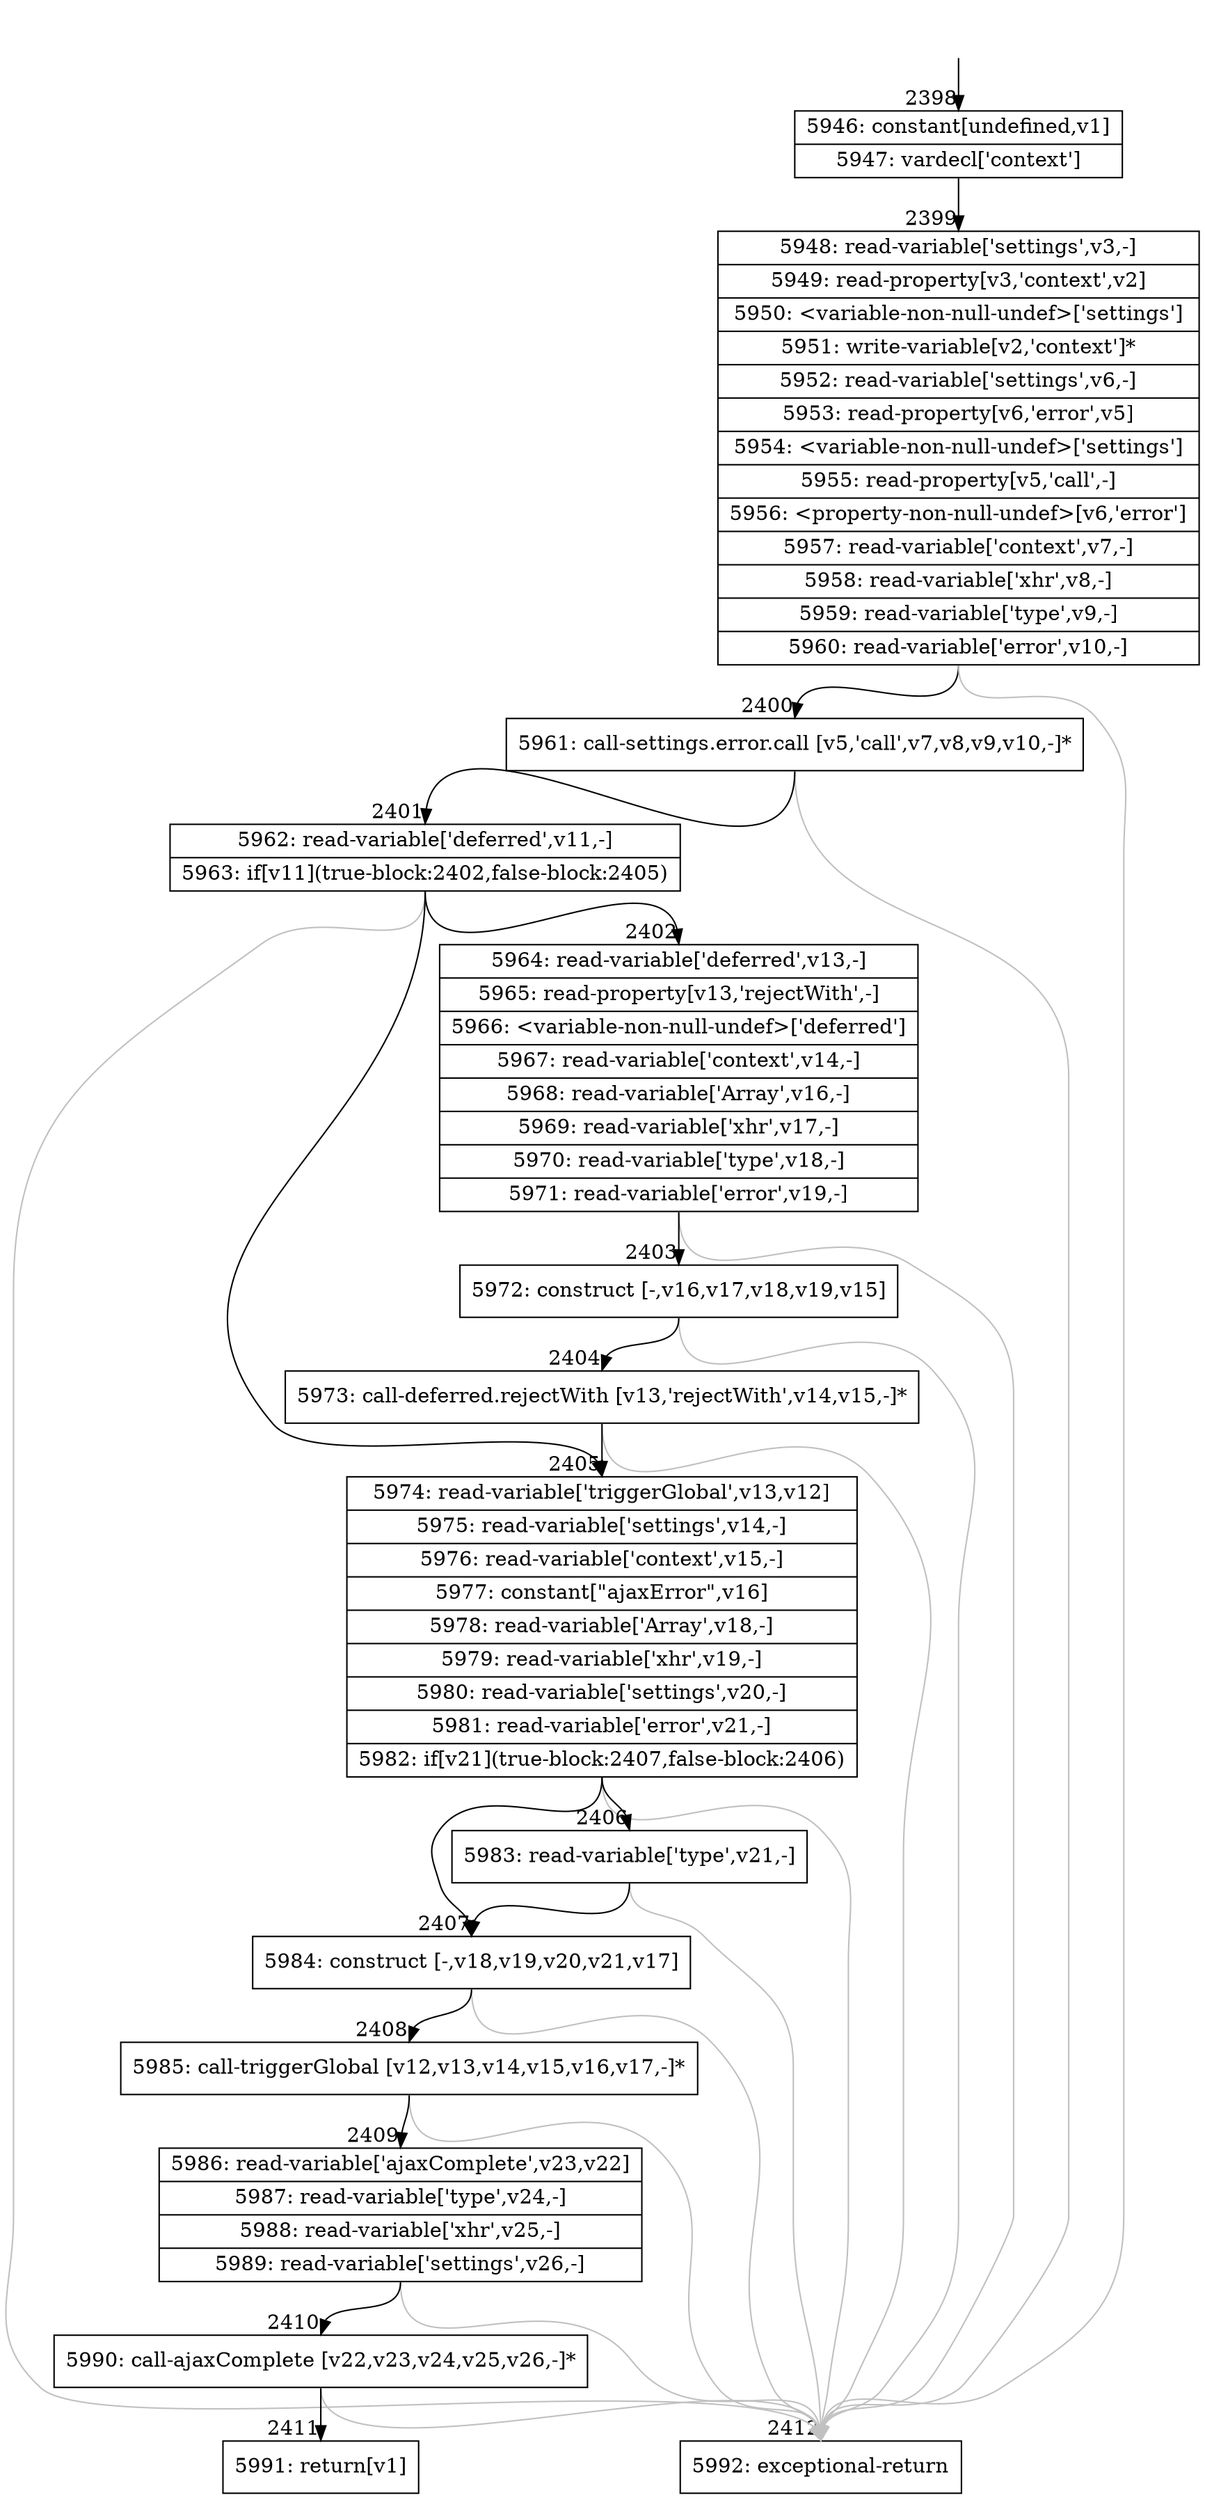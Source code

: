 digraph {
rankdir="TD"
BB_entry218[shape=none,label=""];
BB_entry218 -> BB2398 [tailport=s, headport=n, headlabel="    2398"]
BB2398 [shape=record label="{5946: constant[undefined,v1]|5947: vardecl['context']}" ] 
BB2398 -> BB2399 [tailport=s, headport=n, headlabel="      2399"]
BB2399 [shape=record label="{5948: read-variable['settings',v3,-]|5949: read-property[v3,'context',v2]|5950: \<variable-non-null-undef\>['settings']|5951: write-variable[v2,'context']*|5952: read-variable['settings',v6,-]|5953: read-property[v6,'error',v5]|5954: \<variable-non-null-undef\>['settings']|5955: read-property[v5,'call',-]|5956: \<property-non-null-undef\>[v6,'error']|5957: read-variable['context',v7,-]|5958: read-variable['xhr',v8,-]|5959: read-variable['type',v9,-]|5960: read-variable['error',v10,-]}" ] 
BB2399 -> BB2400 [tailport=s, headport=n, headlabel="      2400"]
BB2399 -> BB2412 [tailport=s, headport=n, color=gray, headlabel="      2412"]
BB2400 [shape=record label="{5961: call-settings.error.call [v5,'call',v7,v8,v9,v10,-]*}" ] 
BB2400 -> BB2401 [tailport=s, headport=n, headlabel="      2401"]
BB2400 -> BB2412 [tailport=s, headport=n, color=gray]
BB2401 [shape=record label="{5962: read-variable['deferred',v11,-]|5963: if[v11](true-block:2402,false-block:2405)}" ] 
BB2401 -> BB2402 [tailport=s, headport=n, headlabel="      2402"]
BB2401 -> BB2405 [tailport=s, headport=n, headlabel="      2405"]
BB2401 -> BB2412 [tailport=s, headport=n, color=gray]
BB2402 [shape=record label="{5964: read-variable['deferred',v13,-]|5965: read-property[v13,'rejectWith',-]|5966: \<variable-non-null-undef\>['deferred']|5967: read-variable['context',v14,-]|5968: read-variable['Array',v16,-]|5969: read-variable['xhr',v17,-]|5970: read-variable['type',v18,-]|5971: read-variable['error',v19,-]}" ] 
BB2402 -> BB2403 [tailport=s, headport=n, headlabel="      2403"]
BB2402 -> BB2412 [tailport=s, headport=n, color=gray]
BB2403 [shape=record label="{5972: construct [-,v16,v17,v18,v19,v15]}" ] 
BB2403 -> BB2404 [tailport=s, headport=n, headlabel="      2404"]
BB2403 -> BB2412 [tailport=s, headport=n, color=gray]
BB2404 [shape=record label="{5973: call-deferred.rejectWith [v13,'rejectWith',v14,v15,-]*}" ] 
BB2404 -> BB2405 [tailport=s, headport=n]
BB2404 -> BB2412 [tailport=s, headport=n, color=gray]
BB2405 [shape=record label="{5974: read-variable['triggerGlobal',v13,v12]|5975: read-variable['settings',v14,-]|5976: read-variable['context',v15,-]|5977: constant[\"ajaxError\",v16]|5978: read-variable['Array',v18,-]|5979: read-variable['xhr',v19,-]|5980: read-variable['settings',v20,-]|5981: read-variable['error',v21,-]|5982: if[v21](true-block:2407,false-block:2406)}" ] 
BB2405 -> BB2407 [tailport=s, headport=n, headlabel="      2407"]
BB2405 -> BB2406 [tailport=s, headport=n, headlabel="      2406"]
BB2405 -> BB2412 [tailport=s, headport=n, color=gray]
BB2406 [shape=record label="{5983: read-variable['type',v21,-]}" ] 
BB2406 -> BB2407 [tailport=s, headport=n]
BB2406 -> BB2412 [tailport=s, headport=n, color=gray]
BB2407 [shape=record label="{5984: construct [-,v18,v19,v20,v21,v17]}" ] 
BB2407 -> BB2408 [tailport=s, headport=n, headlabel="      2408"]
BB2407 -> BB2412 [tailport=s, headport=n, color=gray]
BB2408 [shape=record label="{5985: call-triggerGlobal [v12,v13,v14,v15,v16,v17,-]*}" ] 
BB2408 -> BB2409 [tailport=s, headport=n, headlabel="      2409"]
BB2408 -> BB2412 [tailport=s, headport=n, color=gray]
BB2409 [shape=record label="{5986: read-variable['ajaxComplete',v23,v22]|5987: read-variable['type',v24,-]|5988: read-variable['xhr',v25,-]|5989: read-variable['settings',v26,-]}" ] 
BB2409 -> BB2410 [tailport=s, headport=n, headlabel="      2410"]
BB2409 -> BB2412 [tailport=s, headport=n, color=gray]
BB2410 [shape=record label="{5990: call-ajaxComplete [v22,v23,v24,v25,v26,-]*}" ] 
BB2410 -> BB2411 [tailport=s, headport=n, headlabel="      2411"]
BB2410 -> BB2412 [tailport=s, headport=n, color=gray]
BB2411 [shape=record label="{5991: return[v1]}" ] 
BB2412 [shape=record label="{5992: exceptional-return}" ] 
//#$~ 1216
}
